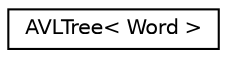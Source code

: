 digraph "Graphical Class Hierarchy"
{
  edge [fontname="Helvetica",fontsize="10",labelfontname="Helvetica",labelfontsize="10"];
  node [fontname="Helvetica",fontsize="10",shape=record];
  rankdir="LR";
  Node1 [label="AVLTree\< Word \>",height=0.2,width=0.4,color="black", fillcolor="white", style="filled",URL="$class_a_v_l_tree.html"];
}
